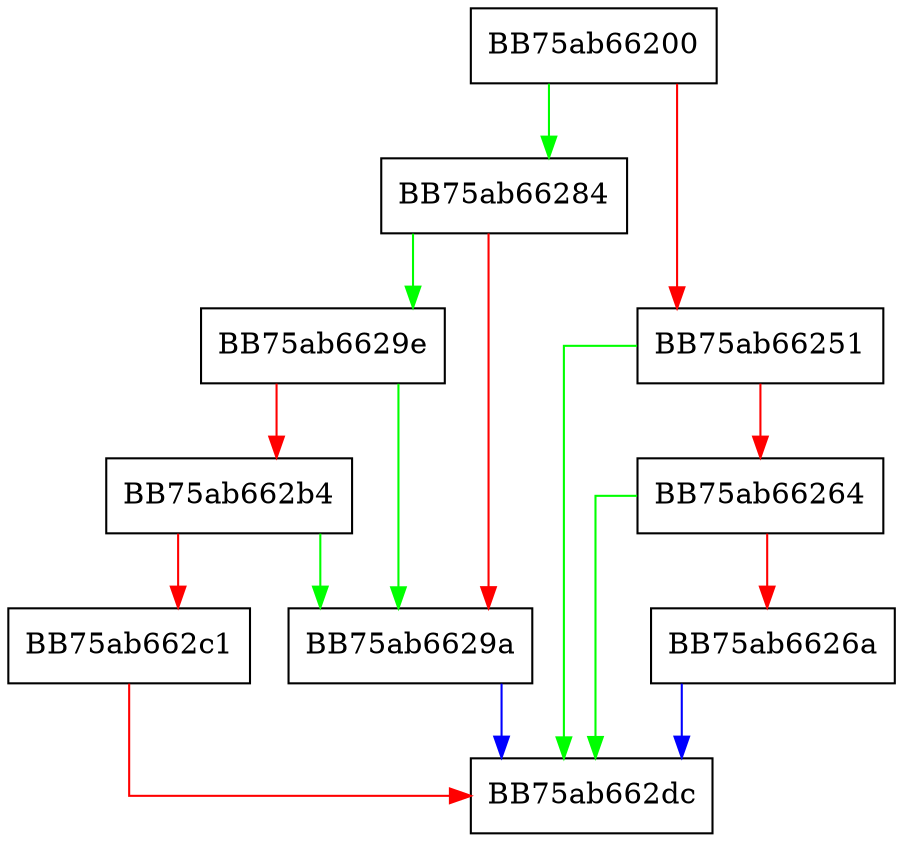 digraph WriteSQLite {
  node [shape="box"];
  graph [splines=ortho];
  BB75ab66200 -> BB75ab66284 [color="green"];
  BB75ab66200 -> BB75ab66251 [color="red"];
  BB75ab66251 -> BB75ab662dc [color="green"];
  BB75ab66251 -> BB75ab66264 [color="red"];
  BB75ab66264 -> BB75ab662dc [color="green"];
  BB75ab66264 -> BB75ab6626a [color="red"];
  BB75ab6626a -> BB75ab662dc [color="blue"];
  BB75ab66284 -> BB75ab6629e [color="green"];
  BB75ab66284 -> BB75ab6629a [color="red"];
  BB75ab6629a -> BB75ab662dc [color="blue"];
  BB75ab6629e -> BB75ab6629a [color="green"];
  BB75ab6629e -> BB75ab662b4 [color="red"];
  BB75ab662b4 -> BB75ab6629a [color="green"];
  BB75ab662b4 -> BB75ab662c1 [color="red"];
  BB75ab662c1 -> BB75ab662dc [color="red"];
}